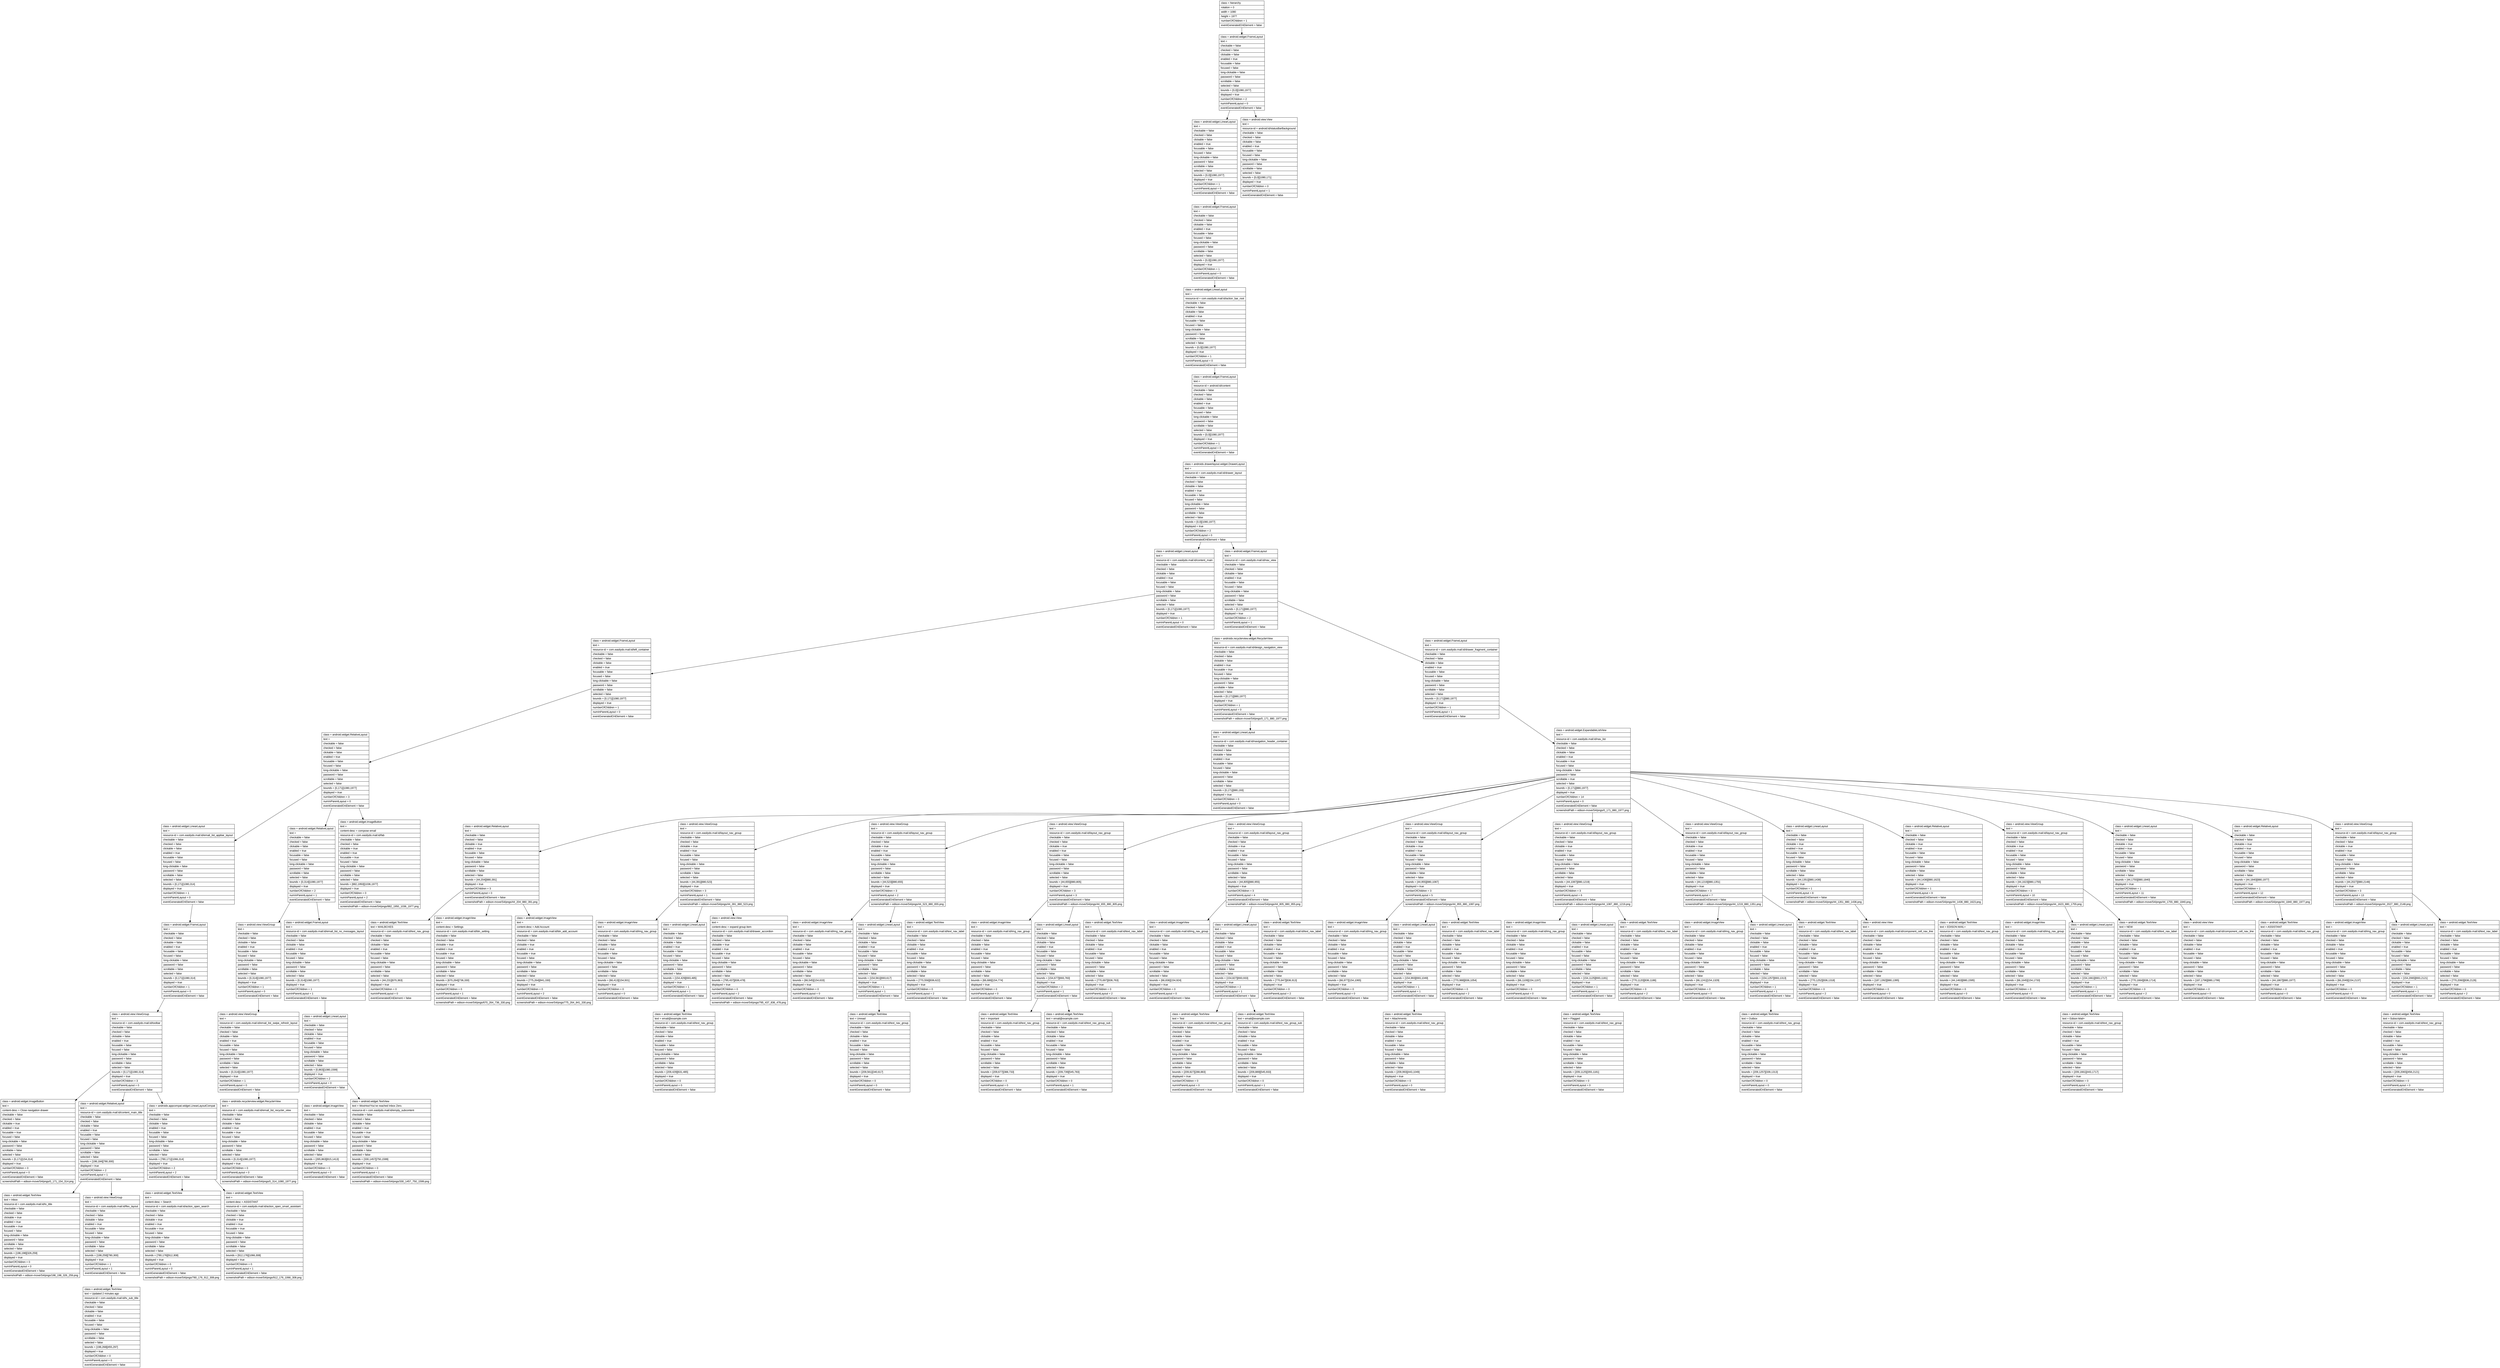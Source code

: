 digraph Layout {

	node [shape=record fontname=Arial];

	0	[label="{class = hierarchy\l|rotation = 0\l|width = 1080\l|height = 1977\l|numberOfChildren = 1\l|eventGeneratedOnElement = false \l}"]
	1	[label="{class = android.widget.FrameLayout\l|text = \l|checkable = false\l|checked = false\l|clickable = false\l|enabled = true\l|focusable = false\l|focused = false\l|long-clickable = false\l|password = false\l|scrollable = false\l|selected = false\l|bounds = [0,0][1080,1977]\l|displayed = true\l|numberOfChildren = 2\l|numInParentLayout = 0\l|eventGeneratedOnElement = false \l}"]
	2	[label="{class = android.widget.LinearLayout\l|text = \l|checkable = false\l|checked = false\l|clickable = false\l|enabled = true\l|focusable = false\l|focused = false\l|long-clickable = false\l|password = false\l|scrollable = false\l|selected = false\l|bounds = [0,0][1080,1977]\l|displayed = true\l|numberOfChildren = 1\l|numInParentLayout = 0\l|eventGeneratedOnElement = false \l}"]
	3	[label="{class = android.view.View\l|text = \l|resource-id = android:id/statusBarBackground\l|checkable = false\l|checked = false\l|clickable = false\l|enabled = true\l|focusable = false\l|focused = false\l|long-clickable = false\l|password = false\l|scrollable = false\l|selected = false\l|bounds = [0,0][1080,171]\l|displayed = true\l|numberOfChildren = 0\l|numInParentLayout = 1\l|eventGeneratedOnElement = false \l}"]
	4	[label="{class = android.widget.FrameLayout\l|text = \l|checkable = false\l|checked = false\l|clickable = false\l|enabled = true\l|focusable = false\l|focused = false\l|long-clickable = false\l|password = false\l|scrollable = false\l|selected = false\l|bounds = [0,0][1080,1977]\l|displayed = true\l|numberOfChildren = 1\l|numInParentLayout = 0\l|eventGeneratedOnElement = false \l}"]
	5	[label="{class = android.widget.LinearLayout\l|text = \l|resource-id = com.easilydo.mail:id/action_bar_root\l|checkable = false\l|checked = false\l|clickable = false\l|enabled = true\l|focusable = false\l|focused = false\l|long-clickable = false\l|password = false\l|scrollable = false\l|selected = false\l|bounds = [0,0][1080,1977]\l|displayed = true\l|numberOfChildren = 1\l|numInParentLayout = 0\l|eventGeneratedOnElement = false \l}"]
	6	[label="{class = android.widget.FrameLayout\l|text = \l|resource-id = android:id/content\l|checkable = false\l|checked = false\l|clickable = false\l|enabled = true\l|focusable = false\l|focused = false\l|long-clickable = false\l|password = false\l|scrollable = false\l|selected = false\l|bounds = [0,0][1080,1977]\l|displayed = true\l|numberOfChildren = 1\l|numInParentLayout = 0\l|eventGeneratedOnElement = false \l}"]
	7	[label="{class = androidx.drawerlayout.widget.DrawerLayout\l|text = \l|resource-id = com.easilydo.mail:id/drawer_layout\l|checkable = false\l|checked = false\l|clickable = false\l|enabled = true\l|focusable = false\l|focused = false\l|long-clickable = false\l|password = false\l|scrollable = false\l|selected = false\l|bounds = [0,0][1080,1977]\l|displayed = true\l|numberOfChildren = 2\l|numInParentLayout = 0\l|eventGeneratedOnElement = false \l}"]
	8	[label="{class = android.widget.LinearLayout\l|text = \l|resource-id = com.easilydo.mail:id/content_main\l|checkable = false\l|checked = false\l|clickable = false\l|enabled = true\l|focusable = false\l|focused = false\l|long-clickable = false\l|password = false\l|scrollable = false\l|selected = false\l|bounds = [0,171][1080,1977]\l|displayed = true\l|numberOfChildren = 1\l|numInParentLayout = 0\l|eventGeneratedOnElement = false \l}"]
	9	[label="{class = android.widget.FrameLayout\l|text = \l|resource-id = com.easilydo.mail:id/nav_view\l|checkable = false\l|checked = false\l|clickable = false\l|enabled = true\l|focusable = false\l|focused = false\l|long-clickable = false\l|password = false\l|scrollable = false\l|selected = false\l|bounds = [0,171][880,1977]\l|displayed = true\l|numberOfChildren = 2\l|numInParentLayout = 1\l|eventGeneratedOnElement = false \l}"]
	10	[label="{class = android.widget.FrameLayout\l|text = \l|resource-id = com.easilydo.mail:id/left_container\l|checkable = false\l|checked = false\l|clickable = false\l|enabled = true\l|focusable = false\l|focused = false\l|long-clickable = false\l|password = false\l|scrollable = false\l|selected = false\l|bounds = [0,171][1080,1977]\l|displayed = true\l|numberOfChildren = 1\l|numInParentLayout = 0\l|eventGeneratedOnElement = false \l}"]
	11	[label="{class = androidx.recyclerview.widget.RecyclerView\l|text = \l|resource-id = com.easilydo.mail:id/design_navigation_view\l|checkable = false\l|checked = false\l|clickable = false\l|enabled = true\l|focusable = true\l|focused = false\l|long-clickable = false\l|password = false\l|scrollable = false\l|selected = false\l|bounds = [0,171][880,1977]\l|displayed = true\l|numberOfChildren = 1\l|numInParentLayout = 0\l|eventGeneratedOnElement = false \l|screenshotPath = edison-move/S4/pngs/0_171_880_1977.png\l}"]
	12	[label="{class = android.widget.FrameLayout\l|text = \l|resource-id = com.easilydo.mail:id/drawer_fragment_container\l|checkable = false\l|checked = false\l|clickable = false\l|enabled = true\l|focusable = false\l|focused = false\l|long-clickable = false\l|password = false\l|scrollable = false\l|selected = false\l|bounds = [0,171][880,1977]\l|displayed = true\l|numberOfChildren = 1\l|numInParentLayout = 1\l|eventGeneratedOnElement = false \l}"]
	13	[label="{class = android.widget.RelativeLayout\l|text = \l|checkable = false\l|checked = false\l|clickable = false\l|enabled = true\l|focusable = false\l|focused = false\l|long-clickable = false\l|password = false\l|scrollable = false\l|selected = false\l|bounds = [0,171][1080,1977]\l|displayed = true\l|numberOfChildren = 3\l|numInParentLayout = 0\l|eventGeneratedOnElement = false \l}"]
	14	[label="{class = android.widget.LinearLayout\l|text = \l|resource-id = com.easilydo.mail:id/navigation_header_container\l|checkable = false\l|checked = false\l|clickable = false\l|enabled = true\l|focusable = false\l|focused = false\l|long-clickable = false\l|password = false\l|scrollable = false\l|selected = false\l|bounds = [0,171][880,193]\l|displayed = true\l|numberOfChildren = 0\l|numInParentLayout = 0\l|eventGeneratedOnElement = false \l}"]
	15	[label="{class = android.widget.ExpandableListView\l|text = \l|resource-id = com.easilydo.mail:id/nav_list\l|checkable = false\l|checked = false\l|clickable = false\l|enabled = true\l|focusable = true\l|focused = false\l|long-clickable = false\l|password = false\l|scrollable = true\l|selected = false\l|bounds = [0,171][880,1977]\l|displayed = true\l|numberOfChildren = 14\l|numInParentLayout = 0\l|eventGeneratedOnElement = false \l|screenshotPath = edison-move/S4/pngs/0_171_880_1977.png\l}"]
	16	[label="{class = android.widget.LinearLayout\l|text = \l|resource-id = com.easilydo.mail:id/email_list_appbar_layout\l|checkable = false\l|checked = false\l|clickable = false\l|enabled = true\l|focusable = false\l|focused = false\l|long-clickable = false\l|password = false\l|scrollable = false\l|selected = false\l|bounds = [0,171][1080,314]\l|displayed = true\l|numberOfChildren = 1\l|numInParentLayout = 0\l|eventGeneratedOnElement = false \l}"]
	17	[label="{class = android.widget.RelativeLayout\l|text = \l|checkable = false\l|checked = false\l|clickable = false\l|enabled = true\l|focusable = false\l|focused = false\l|long-clickable = false\l|password = false\l|scrollable = false\l|selected = false\l|bounds = [0,314][1080,1977]\l|displayed = true\l|numberOfChildren = 2\l|numInParentLayout = 1\l|eventGeneratedOnElement = false \l}"]
	18	[label="{class = android.widget.ImageButton\l|text = \l|content-desc = compose email\l|resource-id = com.easilydo.mail:id/fab\l|checkable = false\l|checked = false\l|clickable = true\l|enabled = true\l|focusable = true\l|focused = false\l|long-clickable = false\l|password = false\l|scrollable = false\l|selected = false\l|bounds = [882,1950][1036,1977]\l|displayed = true\l|numberOfChildren = 0\l|numInParentLayout = 2\l|eventGeneratedOnElement = false \l|screenshotPath = edison-move/S4/pngs/882_1950_1036_1977.png\l}"]
	19	[label="{class = android.widget.RelativeLayout\l|text = \l|checkable = false\l|checked = false\l|clickable = true\l|enabled = true\l|focusable = false\l|focused = false\l|long-clickable = false\l|password = false\l|scrollable = false\l|selected = false\l|bounds = [44,204][880,391]\l|displayed = true\l|numberOfChildren = 3\l|numInParentLayout = 0\l|eventGeneratedOnElement = false \l|screenshotPath = edison-move/S4/pngs/44_204_880_391.png\l}"]
	20	[label="{class = android.view.ViewGroup\l|text = \l|resource-id = com.easilydo.mail:id/layout_nav_group\l|checkable = false\l|checked = false\l|clickable = true\l|enabled = true\l|focusable = false\l|focused = false\l|long-clickable = false\l|password = false\l|scrollable = false\l|selected = false\l|bounds = [44,391][880,523]\l|displayed = true\l|numberOfChildren = 3\l|numInParentLayout = 1\l|eventGeneratedOnElement = false \l|screenshotPath = edison-move/S4/pngs/44_391_880_523.png\l}"]
	21	[label="{class = android.view.ViewGroup\l|text = \l|resource-id = com.easilydo.mail:id/layout_nav_group\l|checkable = false\l|checked = false\l|clickable = true\l|enabled = true\l|focusable = false\l|focused = false\l|long-clickable = false\l|password = false\l|scrollable = false\l|selected = false\l|bounds = [44,523][880,655]\l|displayed = true\l|numberOfChildren = 3\l|numInParentLayout = 2\l|eventGeneratedOnElement = false \l|screenshotPath = edison-move/S4/pngs/44_523_880_655.png\l}"]
	22	[label="{class = android.view.ViewGroup\l|text = \l|resource-id = com.easilydo.mail:id/layout_nav_group\l|checkable = false\l|checked = false\l|clickable = true\l|enabled = true\l|focusable = false\l|focused = false\l|long-clickable = false\l|password = false\l|scrollable = false\l|selected = false\l|bounds = [44,655][880,805]\l|displayed = true\l|numberOfChildren = 3\l|numInParentLayout = 3\l|eventGeneratedOnElement = false \l|screenshotPath = edison-move/S4/pngs/44_655_880_805.png\l}"]
	23	[label="{class = android.view.ViewGroup\l|text = \l|resource-id = com.easilydo.mail:id/layout_nav_group\l|checkable = false\l|checked = false\l|clickable = true\l|enabled = true\l|focusable = false\l|focused = false\l|long-clickable = false\l|password = false\l|scrollable = false\l|selected = false\l|bounds = [44,805][880,955]\l|displayed = true\l|numberOfChildren = 3\l|numInParentLayout = 4\l|eventGeneratedOnElement = false \l|screenshotPath = edison-move/S4/pngs/44_805_880_955.png\l}"]
	24	[label="{class = android.view.ViewGroup\l|text = \l|resource-id = com.easilydo.mail:id/layout_nav_group\l|checkable = false\l|checked = false\l|clickable = true\l|enabled = true\l|focusable = false\l|focused = false\l|long-clickable = false\l|password = false\l|scrollable = false\l|selected = false\l|bounds = [44,955][880,1087]\l|displayed = true\l|numberOfChildren = 3\l|numInParentLayout = 5\l|eventGeneratedOnElement = false \l|screenshotPath = edison-move/S4/pngs/44_955_880_1087.png\l}"]
	25	[label="{class = android.view.ViewGroup\l|text = \l|resource-id = com.easilydo.mail:id/layout_nav_group\l|checkable = false\l|checked = false\l|clickable = true\l|enabled = true\l|focusable = false\l|focused = false\l|long-clickable = false\l|password = false\l|scrollable = false\l|selected = false\l|bounds = [44,1087][880,1219]\l|displayed = true\l|numberOfChildren = 3\l|numInParentLayout = 6\l|eventGeneratedOnElement = false \l|screenshotPath = edison-move/S4/pngs/44_1087_880_1219.png\l}"]
	26	[label="{class = android.view.ViewGroup\l|text = \l|resource-id = com.easilydo.mail:id/layout_nav_group\l|checkable = false\l|checked = false\l|clickable = true\l|enabled = true\l|focusable = false\l|focused = false\l|long-clickable = false\l|password = false\l|scrollable = false\l|selected = false\l|bounds = [44,1219][880,1351]\l|displayed = true\l|numberOfChildren = 3\l|numInParentLayout = 7\l|eventGeneratedOnElement = false \l|screenshotPath = edison-move/S4/pngs/44_1219_880_1351.png\l}"]
	27	[label="{class = android.widget.LinearLayout\l|text = \l|checkable = false\l|checked = false\l|clickable = true\l|enabled = true\l|focusable = false\l|focused = false\l|long-clickable = false\l|password = false\l|scrollable = false\l|selected = false\l|bounds = [44,1351][880,1436]\l|displayed = true\l|numberOfChildren = 1\l|numInParentLayout = 8\l|eventGeneratedOnElement = false \l|screenshotPath = edison-move/S4/pngs/44_1351_880_1436.png\l}"]
	28	[label="{class = android.widget.RelativeLayout\l|text = \l|checkable = false\l|checked = false\l|clickable = true\l|enabled = true\l|focusable = false\l|focused = false\l|long-clickable = false\l|password = false\l|scrollable = false\l|selected = false\l|bounds = [44,1436][880,1623]\l|displayed = true\l|numberOfChildren = 1\l|numInParentLayout = 9\l|eventGeneratedOnElement = false \l|screenshotPath = edison-move/S4/pngs/44_1436_880_1623.png\l}"]
	29	[label="{class = android.view.ViewGroup\l|text = \l|resource-id = com.easilydo.mail:id/layout_nav_group\l|checkable = false\l|checked = false\l|clickable = true\l|enabled = true\l|focusable = false\l|focused = false\l|long-clickable = false\l|password = false\l|scrollable = false\l|selected = false\l|bounds = [44,1623][880,1755]\l|displayed = true\l|numberOfChildren = 3\l|numInParentLayout = 10\l|eventGeneratedOnElement = false \l|screenshotPath = edison-move/S4/pngs/44_1623_880_1755.png\l}"]
	30	[label="{class = android.widget.LinearLayout\l|text = \l|checkable = false\l|checked = false\l|clickable = true\l|enabled = true\l|focusable = false\l|focused = false\l|long-clickable = false\l|password = false\l|scrollable = false\l|selected = false\l|bounds = [44,1755][880,1840]\l|displayed = true\l|numberOfChildren = 1\l|numInParentLayout = 11\l|eventGeneratedOnElement = false \l|screenshotPath = edison-move/S4/pngs/44_1755_880_1840.png\l}"]
	31	[label="{class = android.widget.RelativeLayout\l|text = \l|checkable = false\l|checked = false\l|clickable = true\l|enabled = true\l|focusable = false\l|focused = false\l|long-clickable = false\l|password = false\l|scrollable = false\l|selected = false\l|bounds = [44,1840][880,1977]\l|displayed = true\l|numberOfChildren = 1\l|numInParentLayout = 12\l|eventGeneratedOnElement = false \l|screenshotPath = edison-move/S4/pngs/44_1840_880_1977.png\l}"]
	32	[label="{class = android.view.ViewGroup\l|text = \l|resource-id = com.easilydo.mail:id/layout_nav_group\l|checkable = false\l|checked = false\l|clickable = true\l|enabled = true\l|focusable = false\l|focused = false\l|long-clickable = false\l|password = false\l|scrollable = false\l|selected = false\l|bounds = [44,2027][880,2148]\l|displayed = true\l|numberOfChildren = 3\l|numInParentLayout = 13\l|eventGeneratedOnElement = false \l|screenshotPath = edison-move/S4/pngs/44_2027_880_2148.png\l}"]
	33	[label="{class = android.widget.FrameLayout\l|text = \l|checkable = false\l|checked = false\l|clickable = false\l|enabled = true\l|focusable = false\l|focused = false\l|long-clickable = false\l|password = false\l|scrollable = false\l|selected = false\l|bounds = [0,171][1080,314]\l|displayed = true\l|numberOfChildren = 1\l|numInParentLayout = 0\l|eventGeneratedOnElement = false \l}"]
	34	[label="{class = android.view.ViewGroup\l|text = \l|checkable = false\l|checked = false\l|clickable = false\l|enabled = true\l|focusable = false\l|focused = false\l|long-clickable = false\l|password = false\l|scrollable = false\l|selected = false\l|bounds = [0,314][1080,1977]\l|displayed = true\l|numberOfChildren = 1\l|numInParentLayout = 0\l|eventGeneratedOnElement = false \l}"]
	35	[label="{class = android.widget.FrameLayout\l|text = \l|resource-id = com.easilydo.mail:id/email_list_no_messages_layout\l|checkable = false\l|checked = false\l|clickable = false\l|enabled = true\l|focusable = false\l|focused = false\l|long-clickable = false\l|password = false\l|scrollable = false\l|selected = false\l|bounds = [0,314][1080,1977]\l|displayed = true\l|numberOfChildren = 1\l|numInParentLayout = 1\l|eventGeneratedOnElement = false \l}"]
	36	[label="{class = android.widget.TextView\l|text = MAILBOXES\l|resource-id = com.easilydo.mail:id/text_nav_group\l|checkable = false\l|checked = false\l|clickable = false\l|enabled = true\l|focusable = false\l|focused = false\l|long-clickable = false\l|password = false\l|scrollable = false\l|selected = false\l|bounds = [44,231][670,363]\l|displayed = true\l|numberOfChildren = 0\l|numInParentLayout = 0\l|eventGeneratedOnElement = false \l}"]
	37	[label="{class = android.widget.ImageView\l|text = \l|content-desc = Settings\l|resource-id = com.easilydo.mail:id/btn_setting\l|checkable = false\l|checked = false\l|clickable = true\l|enabled = true\l|focusable = true\l|focused = false\l|long-clickable = false\l|password = false\l|scrollable = false\l|selected = false\l|bounds = [670,264][736,330]\l|displayed = true\l|numberOfChildren = 0\l|numInParentLayout = 1\l|eventGeneratedOnElement = false \l|screenshotPath = edison-move/S4/pngs/670_264_736_330.png\l}"]
	38	[label="{class = android.widget.ImageView\l|text = \l|content-desc = Add Account\l|resource-id = com.easilydo.mail:id/btn_add_account\l|checkable = false\l|checked = false\l|clickable = true\l|enabled = true\l|focusable = true\l|focused = false\l|long-clickable = false\l|password = false\l|scrollable = false\l|selected = false\l|bounds = [775,264][841,330]\l|displayed = true\l|numberOfChildren = 0\l|numInParentLayout = 2\l|eventGeneratedOnElement = false \l|screenshotPath = edison-move/S4/pngs/775_264_841_330.png\l}"]
	39	[label="{class = android.widget.ImageView\l|text = \l|resource-id = com.easilydo.mail:id/img_nav_group\l|checkable = false\l|checked = false\l|clickable = false\l|enabled = true\l|focusable = false\l|focused = false\l|long-clickable = false\l|password = false\l|scrollable = false\l|selected = false\l|bounds = [66,413][154,501]\l|displayed = true\l|numberOfChildren = 0\l|numInParentLayout = 0\l|eventGeneratedOnElement = false \l}"]
	40	[label="{class = android.widget.LinearLayout\l|text = \l|checkable = false\l|checked = false\l|clickable = false\l|enabled = true\l|focusable = false\l|focused = false\l|long-clickable = false\l|password = false\l|scrollable = false\l|selected = false\l|bounds = [154,429][693,485]\l|displayed = true\l|numberOfChildren = 1\l|numInParentLayout = 1\l|eventGeneratedOnElement = false \l}"]
	41	[label="{class = android.view.View\l|text = \l|content-desc = expand group item\l|resource-id = com.easilydo.mail:id/drawer_accordion\l|checkable = false\l|checked = false\l|clickable = true\l|enabled = true\l|focusable = true\l|focused = false\l|long-clickable = false\l|password = false\l|scrollable = false\l|selected = false\l|bounds = [795,437][836,478]\l|displayed = true\l|numberOfChildren = 0\l|numInParentLayout = 2\l|eventGeneratedOnElement = false \l|screenshotPath = edison-move/S4/pngs/795_437_836_478.png\l}"]
	42	[label="{class = android.widget.ImageView\l|text = \l|resource-id = com.easilydo.mail:id/img_nav_group\l|checkable = false\l|checked = false\l|clickable = false\l|enabled = true\l|focusable = false\l|focused = false\l|long-clickable = false\l|password = false\l|scrollable = false\l|selected = false\l|bounds = [66,545][154,633]\l|displayed = true\l|numberOfChildren = 0\l|numInParentLayout = 0\l|eventGeneratedOnElement = false \l}"]
	43	[label="{class = android.widget.LinearLayout\l|text = \l|checkable = false\l|checked = false\l|clickable = false\l|enabled = true\l|focusable = false\l|focused = false\l|long-clickable = false\l|password = false\l|scrollable = false\l|selected = false\l|bounds = [154,561][693,617]\l|displayed = true\l|numberOfChildren = 1\l|numInParentLayout = 1\l|eventGeneratedOnElement = false \l}"]
	44	[label="{class = android.widget.TextView\l|text = \l|resource-id = com.easilydo.mail:id/text_nav_label\l|checkable = false\l|checked = false\l|clickable = false\l|enabled = true\l|focusable = false\l|focused = false\l|long-clickable = false\l|password = false\l|scrollable = false\l|selected = false\l|bounds = [770,556][836,622]\l|displayed = true\l|numberOfChildren = 0\l|numInParentLayout = 2\l|eventGeneratedOnElement = false \l}"]
	45	[label="{class = android.widget.ImageView\l|text = \l|resource-id = com.easilydo.mail:id/img_nav_group\l|checkable = false\l|checked = false\l|clickable = false\l|enabled = true\l|focusable = false\l|focused = false\l|long-clickable = false\l|password = false\l|scrollable = false\l|selected = false\l|bounds = [66,686][154,774]\l|displayed = true\l|numberOfChildren = 0\l|numInParentLayout = 0\l|eventGeneratedOnElement = false \l}"]
	46	[label="{class = android.widget.LinearLayout\l|text = \l|checkable = false\l|checked = false\l|clickable = false\l|enabled = true\l|focusable = false\l|focused = false\l|long-clickable = false\l|password = false\l|scrollable = false\l|selected = false\l|bounds = [154,677][693,783]\l|displayed = true\l|numberOfChildren = 2\l|numInParentLayout = 1\l|eventGeneratedOnElement = false \l}"]
	47	[label="{class = android.widget.TextView\l|text = \l|resource-id = com.easilydo.mail:id/text_nav_label\l|checkable = false\l|checked = false\l|clickable = false\l|enabled = true\l|focusable = false\l|focused = false\l|long-clickable = false\l|password = false\l|scrollable = false\l|selected = false\l|bounds = [770,697][836,763]\l|displayed = true\l|numberOfChildren = 0\l|numInParentLayout = 2\l|eventGeneratedOnElement = false \l}"]
	48	[label="{class = android.widget.ImageView\l|text = \l|resource-id = com.easilydo.mail:id/img_nav_group\l|checkable = false\l|checked = false\l|clickable = false\l|enabled = true\l|focusable = false\l|focused = false\l|long-clickable = false\l|password = false\l|scrollable = false\l|selected = false\l|bounds = [66,836][154,924]\l|displayed = true\l|numberOfChildren = 0\l|numInParentLayout = 0\l|eventGeneratedOnElement = false \l}"]
	49	[label="{class = android.widget.LinearLayout\l|text = \l|checkable = false\l|checked = false\l|clickable = false\l|enabled = true\l|focusable = false\l|focused = false\l|long-clickable = false\l|password = false\l|scrollable = false\l|selected = false\l|bounds = [154,827][693,933]\l|displayed = true\l|numberOfChildren = 2\l|numInParentLayout = 1\l|eventGeneratedOnElement = false \l}"]
	50	[label="{class = android.widget.TextView\l|text = \l|resource-id = com.easilydo.mail:id/text_nav_label\l|checkable = false\l|checked = false\l|clickable = false\l|enabled = true\l|focusable = false\l|focused = false\l|long-clickable = false\l|password = false\l|scrollable = false\l|selected = false\l|bounds = [770,847][836,913]\l|displayed = true\l|numberOfChildren = 0\l|numInParentLayout = 2\l|eventGeneratedOnElement = false \l}"]
	51	[label="{class = android.widget.ImageView\l|text = \l|resource-id = com.easilydo.mail:id/img_nav_group\l|checkable = false\l|checked = false\l|clickable = false\l|enabled = true\l|focusable = false\l|focused = false\l|long-clickable = false\l|password = false\l|scrollable = false\l|selected = false\l|bounds = [66,977][154,1065]\l|displayed = true\l|numberOfChildren = 0\l|numInParentLayout = 0\l|eventGeneratedOnElement = false \l}"]
	52	[label="{class = android.widget.LinearLayout\l|text = \l|checkable = false\l|checked = false\l|clickable = false\l|enabled = true\l|focusable = false\l|focused = false\l|long-clickable = false\l|password = false\l|scrollable = false\l|selected = false\l|bounds = [154,993][693,1049]\l|displayed = true\l|numberOfChildren = 1\l|numInParentLayout = 1\l|eventGeneratedOnElement = false \l}"]
	53	[label="{class = android.widget.TextView\l|text = \l|resource-id = com.easilydo.mail:id/text_nav_label\l|checkable = false\l|checked = false\l|clickable = false\l|enabled = true\l|focusable = false\l|focused = false\l|long-clickable = false\l|password = false\l|scrollable = false\l|selected = false\l|bounds = [770,988][836,1054]\l|displayed = true\l|numberOfChildren = 0\l|numInParentLayout = 2\l|eventGeneratedOnElement = false \l}"]
	54	[label="{class = android.widget.ImageView\l|text = \l|resource-id = com.easilydo.mail:id/img_nav_group\l|checkable = false\l|checked = false\l|clickable = false\l|enabled = true\l|focusable = false\l|focused = false\l|long-clickable = false\l|password = false\l|scrollable = false\l|selected = false\l|bounds = [66,1109][154,1197]\l|displayed = true\l|numberOfChildren = 0\l|numInParentLayout = 0\l|eventGeneratedOnElement = false \l}"]
	55	[label="{class = android.widget.LinearLayout\l|text = \l|checkable = false\l|checked = false\l|clickable = false\l|enabled = true\l|focusable = false\l|focused = false\l|long-clickable = false\l|password = false\l|scrollable = false\l|selected = false\l|bounds = [154,1125][693,1181]\l|displayed = true\l|numberOfChildren = 1\l|numInParentLayout = 1\l|eventGeneratedOnElement = false \l}"]
	56	[label="{class = android.widget.TextView\l|text = \l|resource-id = com.easilydo.mail:id/text_nav_label\l|checkable = false\l|checked = false\l|clickable = false\l|enabled = true\l|focusable = false\l|focused = false\l|long-clickable = false\l|password = false\l|scrollable = false\l|selected = false\l|bounds = [770,1120][836,1186]\l|displayed = true\l|numberOfChildren = 0\l|numInParentLayout = 2\l|eventGeneratedOnElement = false \l}"]
	57	[label="{class = android.widget.ImageView\l|text = \l|resource-id = com.easilydo.mail:id/img_nav_group\l|checkable = false\l|checked = false\l|clickable = false\l|enabled = true\l|focusable = false\l|focused = false\l|long-clickable = false\l|password = false\l|scrollable = false\l|selected = false\l|bounds = [66,1241][154,1329]\l|displayed = true\l|numberOfChildren = 0\l|numInParentLayout = 0\l|eventGeneratedOnElement = false \l}"]
	58	[label="{class = android.widget.LinearLayout\l|text = \l|checkable = false\l|checked = false\l|clickable = false\l|enabled = true\l|focusable = false\l|focused = false\l|long-clickable = false\l|password = false\l|scrollable = false\l|selected = false\l|bounds = [154,1257][693,1313]\l|displayed = true\l|numberOfChildren = 1\l|numInParentLayout = 1\l|eventGeneratedOnElement = false \l}"]
	59	[label="{class = android.widget.TextView\l|text = \l|resource-id = com.easilydo.mail:id/text_nav_label\l|checkable = false\l|checked = false\l|clickable = false\l|enabled = true\l|focusable = false\l|focused = false\l|long-clickable = false\l|password = false\l|scrollable = false\l|selected = false\l|bounds = [770,1252][836,1318]\l|displayed = true\l|numberOfChildren = 0\l|numInParentLayout = 2\l|eventGeneratedOnElement = false \l}"]
	60	[label="{class = android.view.View\l|text = \l|resource-id = com.easilydo.mail:id/component_cell_nav_line\l|checkable = false\l|checked = false\l|clickable = false\l|enabled = true\l|focusable = false\l|focused = false\l|long-clickable = false\l|password = false\l|scrollable = false\l|selected = false\l|bounds = [187,1392][880,1395]\l|displayed = true\l|numberOfChildren = 0\l|numInParentLayout = 0\l|eventGeneratedOnElement = false \l}"]
	61	[label="{class = android.widget.TextView\l|text = EDISON MAIL+\l|resource-id = com.easilydo.mail:id/text_nav_group\l|checkable = false\l|checked = false\l|clickable = false\l|enabled = true\l|focusable = false\l|focused = false\l|long-clickable = false\l|password = false\l|scrollable = false\l|selected = false\l|bounds = [44,1463][880,1595]\l|displayed = true\l|numberOfChildren = 0\l|numInParentLayout = 0\l|eventGeneratedOnElement = false \l}"]
	62	[label="{class = android.widget.ImageView\l|text = \l|resource-id = com.easilydo.mail:id/img_nav_group\l|checkable = false\l|checked = false\l|clickable = false\l|enabled = true\l|focusable = false\l|focused = false\l|long-clickable = false\l|password = false\l|scrollable = false\l|selected = false\l|bounds = [66,1645][154,1733]\l|displayed = true\l|numberOfChildren = 0\l|numInParentLayout = 0\l|eventGeneratedOnElement = false \l}"]
	63	[label="{class = android.widget.LinearLayout\l|text = \l|checkable = false\l|checked = false\l|clickable = false\l|enabled = true\l|focusable = false\l|focused = false\l|long-clickable = false\l|password = false\l|scrollable = false\l|selected = false\l|bounds = [154,1661][693,1717]\l|displayed = true\l|numberOfChildren = 1\l|numInParentLayout = 1\l|eventGeneratedOnElement = false \l}"]
	64	[label="{class = android.widget.TextView\l|text = NEW\l|resource-id = com.easilydo.mail:id/text_nav_label\l|checkable = false\l|checked = false\l|clickable = false\l|enabled = true\l|focusable = false\l|focused = false\l|long-clickable = false\l|password = false\l|scrollable = false\l|selected = false\l|bounds = [770,1664][836,1714]\l|displayed = true\l|numberOfChildren = 0\l|numInParentLayout = 2\l|eventGeneratedOnElement = false \l}"]
	65	[label="{class = android.view.View\l|text = \l|resource-id = com.easilydo.mail:id/component_cell_nav_line\l|checkable = false\l|checked = false\l|clickable = false\l|enabled = true\l|focusable = false\l|focused = false\l|long-clickable = false\l|password = false\l|scrollable = false\l|selected = false\l|bounds = [187,1796][880,1799]\l|displayed = true\l|numberOfChildren = 0\l|numInParentLayout = 0\l|eventGeneratedOnElement = false \l}"]
	66	[label="{class = android.widget.TextView\l|text = ASSISTANT\l|resource-id = com.easilydo.mail:id/text_nav_group\l|checkable = false\l|checked = false\l|clickable = false\l|enabled = true\l|focusable = false\l|focused = false\l|long-clickable = false\l|password = false\l|scrollable = false\l|selected = false\l|bounds = [44,1867][880,1977]\l|displayed = true\l|numberOfChildren = 0\l|numInParentLayout = 0\l|eventGeneratedOnElement = false \l}"]
	67	[label="{class = android.widget.ImageView\l|text = \l|resource-id = com.easilydo.mail:id/img_nav_group\l|checkable = false\l|checked = false\l|clickable = false\l|enabled = true\l|focusable = false\l|focused = false\l|long-clickable = false\l|password = false\l|scrollable = false\l|selected = false\l|bounds = [66,2049][154,2137]\l|displayed = true\l|numberOfChildren = 0\l|numInParentLayout = 0\l|eventGeneratedOnElement = false \l}"]
	68	[label="{class = android.widget.LinearLayout\l|text = \l|checkable = false\l|checked = false\l|clickable = false\l|enabled = true\l|focusable = false\l|focused = false\l|long-clickable = false\l|password = false\l|scrollable = false\l|selected = false\l|bounds = [154,2065][693,2121]\l|displayed = true\l|numberOfChildren = 1\l|numInParentLayout = 1\l|eventGeneratedOnElement = false \l}"]
	69	[label="{class = android.widget.TextView\l|text = \l|resource-id = com.easilydo.mail:id/text_nav_label\l|checkable = false\l|checked = false\l|clickable = false\l|enabled = true\l|focusable = false\l|focused = false\l|long-clickable = false\l|password = false\l|scrollable = false\l|selected = false\l|bounds = [770,2060][836,2126]\l|displayed = true\l|numberOfChildren = 0\l|numInParentLayout = 2\l|eventGeneratedOnElement = false \l}"]
	70	[label="{class = android.view.ViewGroup\l|text = \l|resource-id = com.easilydo.mail:id/toolbar\l|checkable = false\l|checked = false\l|clickable = false\l|enabled = true\l|focusable = false\l|focused = false\l|long-clickable = false\l|password = false\l|scrollable = false\l|selected = false\l|bounds = [0,171][1080,314]\l|displayed = true\l|numberOfChildren = 3\l|numInParentLayout = 0\l|eventGeneratedOnElement = false \l}"]
	71	[label="{class = android.view.ViewGroup\l|text = \l|resource-id = com.easilydo.mail:id/email_list_swipe_refresh_layout\l|checkable = false\l|checked = false\l|clickable = false\l|enabled = true\l|focusable = false\l|focused = false\l|long-clickable = false\l|password = false\l|scrollable = false\l|selected = false\l|bounds = [0,314][1080,1977]\l|displayed = true\l|numberOfChildren = 1\l|numInParentLayout = 0\l|eventGeneratedOnElement = false \l}"]
	72	[label="{class = android.widget.LinearLayout\l|text = \l|checkable = false\l|checked = false\l|clickable = false\l|enabled = true\l|focusable = false\l|focused = false\l|long-clickable = false\l|password = false\l|scrollable = false\l|selected = false\l|bounds = [0,863][1080,1599]\l|displayed = true\l|numberOfChildren = 2\l|numInParentLayout = 0\l|eventGeneratedOnElement = false \l}"]
	73	[label="{class = android.widget.TextView\l|text = email@example.com\l|resource-id = com.easilydo.mail:id/text_nav_group\l|checkable = false\l|checked = false\l|clickable = false\l|enabled = true\l|focusable = false\l|focused = false\l|long-clickable = false\l|password = false\l|scrollable = false\l|selected = false\l|bounds = [209,429][631,485]\l|displayed = true\l|numberOfChildren = 0\l|numInParentLayout = 0\l|eventGeneratedOnElement = false \l}"]
	74	[label="{class = android.widget.TextView\l|text = Unread\l|resource-id = com.easilydo.mail:id/text_nav_group\l|checkable = false\l|checked = false\l|clickable = false\l|enabled = true\l|focusable = false\l|focused = false\l|long-clickable = false\l|password = false\l|scrollable = false\l|selected = false\l|bounds = [209,561][340,617]\l|displayed = true\l|numberOfChildren = 0\l|numInParentLayout = 0\l|eventGeneratedOnElement = false \l}"]
	75	[label="{class = android.widget.TextView\l|text = Important\l|resource-id = com.easilydo.mail:id/text_nav_group\l|checkable = false\l|checked = false\l|clickable = false\l|enabled = true\l|focusable = false\l|focused = false\l|long-clickable = false\l|password = false\l|scrollable = false\l|selected = false\l|bounds = [209,677][388,733]\l|displayed = true\l|numberOfChildren = 0\l|numInParentLayout = 0\l|eventGeneratedOnElement = false \l}"]
	76	[label="{class = android.widget.TextView\l|text = email@example.com\l|resource-id = com.easilydo.mail:id/text_nav_group_sub\l|checkable = false\l|checked = false\l|clickable = false\l|enabled = true\l|focusable = false\l|focused = false\l|long-clickable = false\l|password = false\l|scrollable = false\l|selected = false\l|bounds = [209,739][545,783]\l|displayed = true\l|numberOfChildren = 0\l|numInParentLayout = 1\l|eventGeneratedOnElement = false \l}"]
	77	[label="{class = android.widget.TextView\l|text = Test\l|resource-id = com.easilydo.mail:id/text_nav_group\l|checkable = false\l|checked = false\l|clickable = false\l|enabled = true\l|focusable = false\l|focused = false\l|long-clickable = false\l|password = false\l|scrollable = false\l|selected = false\l|bounds = [209,827][288,883]\l|displayed = true\l|numberOfChildren = 0\l|numInParentLayout = 0\l|eventGeneratedOnElement = true \l}"]
	78	[label="{class = android.widget.TextView\l|text = email@example.com\l|resource-id = com.easilydo.mail:id/text_nav_group_sub\l|checkable = false\l|checked = false\l|clickable = false\l|enabled = true\l|focusable = false\l|focused = false\l|long-clickable = false\l|password = false\l|scrollable = false\l|selected = false\l|bounds = [209,889][545,933]\l|displayed = true\l|numberOfChildren = 0\l|numInParentLayout = 1\l|eventGeneratedOnElement = false \l}"]
	79	[label="{class = android.widget.TextView\l|text = Attachments\l|resource-id = com.easilydo.mail:id/text_nav_group\l|checkable = false\l|checked = false\l|clickable = false\l|enabled = true\l|focusable = false\l|focused = false\l|long-clickable = false\l|password = false\l|scrollable = false\l|selected = false\l|bounds = [209,993][443,1049]\l|displayed = true\l|numberOfChildren = 0\l|numInParentLayout = 0\l|eventGeneratedOnElement = false \l}"]
	80	[label="{class = android.widget.TextView\l|text = Flagged\l|resource-id = com.easilydo.mail:id/text_nav_group\l|checkable = false\l|checked = false\l|clickable = false\l|enabled = true\l|focusable = false\l|focused = false\l|long-clickable = false\l|password = false\l|scrollable = false\l|selected = false\l|bounds = [209,1125][355,1181]\l|displayed = true\l|numberOfChildren = 0\l|numInParentLayout = 0\l|eventGeneratedOnElement = false \l}"]
	81	[label="{class = android.widget.TextView\l|text = Outbox\l|resource-id = com.easilydo.mail:id/text_nav_group\l|checkable = false\l|checked = false\l|clickable = false\l|enabled = true\l|focusable = false\l|focused = false\l|long-clickable = false\l|password = false\l|scrollable = false\l|selected = false\l|bounds = [209,1257][339,1313]\l|displayed = true\l|numberOfChildren = 0\l|numInParentLayout = 0\l|eventGeneratedOnElement = false \l}"]
	82	[label="{class = android.widget.TextView\l|text = Edison Mail+\l|resource-id = com.easilydo.mail:id/text_nav_group\l|checkable = false\l|checked = false\l|clickable = false\l|enabled = true\l|focusable = false\l|focused = false\l|long-clickable = false\l|password = false\l|scrollable = false\l|selected = false\l|bounds = [209,1661][443,1717]\l|displayed = true\l|numberOfChildren = 0\l|numInParentLayout = 0\l|eventGeneratedOnElement = false \l}"]
	83	[label="{class = android.widget.TextView\l|text = Subscriptions\l|resource-id = com.easilydo.mail:id/text_nav_group\l|checkable = false\l|checked = false\l|clickable = false\l|enabled = true\l|focusable = false\l|focused = false\l|long-clickable = false\l|password = false\l|scrollable = false\l|selected = false\l|bounds = [209,2065][458,2121]\l|displayed = true\l|numberOfChildren = 0\l|numInParentLayout = 0\l|eventGeneratedOnElement = false \l}"]
	84	[label="{class = android.widget.ImageButton\l|text = \l|content-desc = Close navigation drawer\l|checkable = false\l|checked = false\l|clickable = true\l|enabled = true\l|focusable = true\l|focused = false\l|long-clickable = false\l|password = false\l|scrollable = false\l|selected = false\l|bounds = [0,171][154,314]\l|displayed = true\l|numberOfChildren = 0\l|numInParentLayout = 0\l|eventGeneratedOnElement = false \l|screenshotPath = edison-move/S4/pngs/0_171_154_314.png\l}"]
	85	[label="{class = android.widget.RelativeLayout\l|text = \l|resource-id = com.easilydo.mail:id/content_main_title\l|checkable = false\l|checked = false\l|clickable = false\l|enabled = true\l|focusable = false\l|focused = false\l|long-clickable = false\l|password = false\l|scrollable = false\l|selected = false\l|bounds = [198,184][780,300]\l|displayed = true\l|numberOfChildren = 2\l|numInParentLayout = 1\l|eventGeneratedOnElement = false \l}"]
	86	[label="{class = androidx.appcompat.widget.LinearLayoutCompat\l|text = \l|checkable = false\l|checked = false\l|clickable = false\l|enabled = true\l|focusable = false\l|focused = false\l|long-clickable = false\l|password = false\l|scrollable = false\l|selected = false\l|bounds = [780,171][1066,314]\l|displayed = true\l|numberOfChildren = 2\l|numInParentLayout = 2\l|eventGeneratedOnElement = false \l}"]
	87	[label="{class = androidx.recyclerview.widget.RecyclerView\l|text = \l|resource-id = com.easilydo.mail:id/email_list_recycler_view\l|checkable = false\l|checked = false\l|clickable = false\l|enabled = true\l|focusable = true\l|focused = false\l|long-clickable = false\l|password = false\l|scrollable = false\l|selected = false\l|bounds = [0,314][1080,1977]\l|displayed = true\l|numberOfChildren = 0\l|numInParentLayout = 0\l|eventGeneratedOnElement = false \l|screenshotPath = edison-move/S4/pngs/0_314_1080_1977.png\l}"]
	88	[label="{class = android.widget.ImageView\l|text = \l|checkable = false\l|checked = false\l|clickable = false\l|enabled = true\l|focusable = false\l|focused = false\l|long-clickable = false\l|password = false\l|scrollable = false\l|selected = false\l|bounds = [265,863][815,1413]\l|displayed = true\l|numberOfChildren = 0\l|numInParentLayout = 0\l|eventGeneratedOnElement = false \l}"]
	89	[label="{class = android.widget.TextView\l|text = WooHoo!
You've reached Inbox Zero.\l|resource-id = com.easilydo.mail:id/empty_subcontent\l|checkable = false\l|checked = false\l|clickable = false\l|enabled = true\l|focusable = true\l|focused = false\l|long-clickable = false\l|password = false\l|scrollable = false\l|selected = false\l|bounds = [330,1457][750,1599]\l|displayed = true\l|numberOfChildren = 0\l|numInParentLayout = 1\l|eventGeneratedOnElement = false \l|screenshotPath = edison-move/S4/pngs/330_1457_750_1599.png\l}"]
	90	[label="{class = android.widget.TextView\l|text = Inbox\l|resource-id = com.easilydo.mail:id/tv_title\l|checkable = false\l|checked = false\l|clickable = true\l|enabled = true\l|focusable = true\l|focused = false\l|long-clickable = false\l|password = false\l|scrollable = false\l|selected = false\l|bounds = [198,198][326,259]\l|displayed = true\l|numberOfChildren = 0\l|numInParentLayout = 0\l|eventGeneratedOnElement = false \l|screenshotPath = edison-move/S4/pngs/198_198_326_259.png\l}"]
	91	[label="{class = android.view.ViewGroup\l|text = \l|resource-id = com.easilydo.mail:id/flex_layout\l|checkable = false\l|checked = false\l|clickable = false\l|enabled = true\l|focusable = false\l|focused = false\l|long-clickable = false\l|password = false\l|scrollable = false\l|selected = false\l|bounds = [198,259][780,300]\l|displayed = true\l|numberOfChildren = 1\l|numInParentLayout = 1\l|eventGeneratedOnElement = false \l}"]
	92	[label="{class = android.widget.TextView\l|text = \l|content-desc = Search\l|resource-id = com.easilydo.mail:id/action_open_search\l|checkable = false\l|checked = false\l|clickable = true\l|enabled = true\l|focusable = true\l|focused = false\l|long-clickable = false\l|password = false\l|scrollable = false\l|selected = false\l|bounds = [780,176][912,308]\l|displayed = true\l|numberOfChildren = 0\l|numInParentLayout = 0\l|eventGeneratedOnElement = false \l|screenshotPath = edison-move/S4/pngs/780_176_912_308.png\l}"]
	93	[label="{class = android.widget.TextView\l|text = \l|content-desc = ASSISTANT\l|resource-id = com.easilydo.mail:id/action_open_smart_assistant\l|checkable = false\l|checked = false\l|clickable = true\l|enabled = true\l|focusable = true\l|focused = false\l|long-clickable = false\l|password = false\l|scrollable = false\l|selected = false\l|bounds = [912,176][1066,308]\l|displayed = true\l|numberOfChildren = 0\l|numInParentLayout = 1\l|eventGeneratedOnElement = false \l|screenshotPath = edison-move/S4/pngs/912_176_1066_308.png\l}"]
	94	[label="{class = android.widget.TextView\l|text = Updated 2 minutes ago\l|resource-id = com.easilydo.mail:id/tv_sub_title\l|checkable = false\l|checked = false\l|clickable = false\l|enabled = true\l|focusable = false\l|focused = false\l|long-clickable = false\l|password = false\l|scrollable = false\l|selected = false\l|bounds = [198,268][455,297]\l|displayed = true\l|numberOfChildren = 0\l|numInParentLayout = 0\l|eventGeneratedOnElement = false \l}"]


	0 -> 1
	1 -> 2
	1 -> 3
	2 -> 4
	4 -> 5
	5 -> 6
	6 -> 7
	7 -> 8
	7 -> 9
	8 -> 10
	9 -> 11
	9 -> 12
	10 -> 13
	11 -> 14
	12 -> 15
	13 -> 16
	13 -> 17
	13 -> 18
	15 -> 19
	15 -> 20
	15 -> 21
	15 -> 22
	15 -> 23
	15 -> 24
	15 -> 25
	15 -> 26
	15 -> 27
	15 -> 28
	15 -> 29
	15 -> 30
	15 -> 31
	15 -> 32
	16 -> 33
	17 -> 34
	17 -> 35
	19 -> 36
	19 -> 37
	19 -> 38
	20 -> 39
	20 -> 40
	20 -> 41
	21 -> 42
	21 -> 43
	21 -> 44
	22 -> 45
	22 -> 46
	22 -> 47
	23 -> 48
	23 -> 49
	23 -> 50
	24 -> 51
	24 -> 52
	24 -> 53
	25 -> 54
	25 -> 55
	25 -> 56
	26 -> 57
	26 -> 58
	26 -> 59
	27 -> 60
	28 -> 61
	29 -> 62
	29 -> 63
	29 -> 64
	30 -> 65
	31 -> 66
	32 -> 67
	32 -> 68
	32 -> 69
	33 -> 70
	34 -> 71
	35 -> 72
	40 -> 73
	43 -> 74
	46 -> 75
	46 -> 76
	49 -> 77
	49 -> 78
	52 -> 79
	55 -> 80
	58 -> 81
	63 -> 82
	68 -> 83
	70 -> 84
	70 -> 85
	70 -> 86
	71 -> 87
	72 -> 88
	72 -> 89
	85 -> 90
	85 -> 91
	86 -> 92
	86 -> 93
	91 -> 94


}